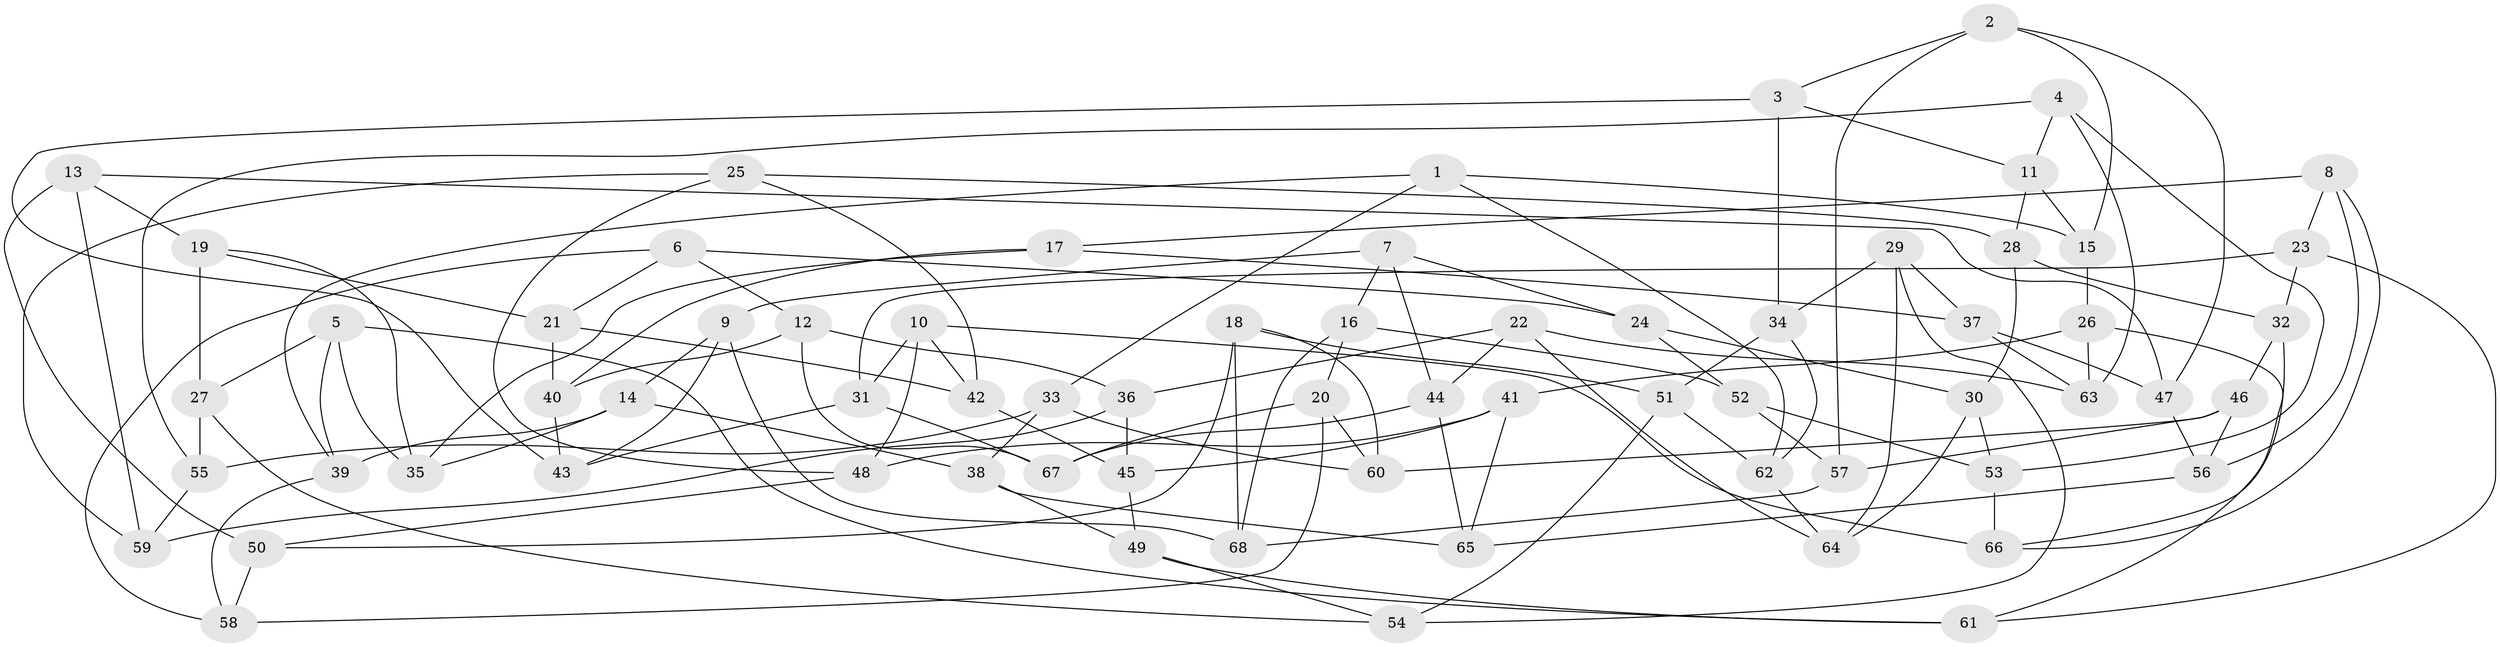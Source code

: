 // Generated by graph-tools (version 1.1) at 2025/03/03/09/25 03:03:06]
// undirected, 68 vertices, 136 edges
graph export_dot {
graph [start="1"]
  node [color=gray90,style=filled];
  1;
  2;
  3;
  4;
  5;
  6;
  7;
  8;
  9;
  10;
  11;
  12;
  13;
  14;
  15;
  16;
  17;
  18;
  19;
  20;
  21;
  22;
  23;
  24;
  25;
  26;
  27;
  28;
  29;
  30;
  31;
  32;
  33;
  34;
  35;
  36;
  37;
  38;
  39;
  40;
  41;
  42;
  43;
  44;
  45;
  46;
  47;
  48;
  49;
  50;
  51;
  52;
  53;
  54;
  55;
  56;
  57;
  58;
  59;
  60;
  61;
  62;
  63;
  64;
  65;
  66;
  67;
  68;
  1 -- 62;
  1 -- 15;
  1 -- 33;
  1 -- 39;
  2 -- 47;
  2 -- 57;
  2 -- 3;
  2 -- 15;
  3 -- 34;
  3 -- 43;
  3 -- 11;
  4 -- 55;
  4 -- 11;
  4 -- 63;
  4 -- 53;
  5 -- 61;
  5 -- 27;
  5 -- 35;
  5 -- 39;
  6 -- 58;
  6 -- 24;
  6 -- 21;
  6 -- 12;
  7 -- 9;
  7 -- 16;
  7 -- 24;
  7 -- 44;
  8 -- 56;
  8 -- 17;
  8 -- 23;
  8 -- 66;
  9 -- 14;
  9 -- 43;
  9 -- 68;
  10 -- 42;
  10 -- 31;
  10 -- 48;
  10 -- 66;
  11 -- 28;
  11 -- 15;
  12 -- 36;
  12 -- 40;
  12 -- 67;
  13 -- 19;
  13 -- 50;
  13 -- 59;
  13 -- 47;
  14 -- 39;
  14 -- 38;
  14 -- 35;
  15 -- 26;
  16 -- 68;
  16 -- 20;
  16 -- 52;
  17 -- 40;
  17 -- 37;
  17 -- 35;
  18 -- 50;
  18 -- 68;
  18 -- 51;
  18 -- 60;
  19 -- 21;
  19 -- 27;
  19 -- 35;
  20 -- 60;
  20 -- 58;
  20 -- 67;
  21 -- 40;
  21 -- 42;
  22 -- 44;
  22 -- 63;
  22 -- 36;
  22 -- 64;
  23 -- 32;
  23 -- 61;
  23 -- 31;
  24 -- 30;
  24 -- 52;
  25 -- 28;
  25 -- 59;
  25 -- 42;
  25 -- 48;
  26 -- 41;
  26 -- 63;
  26 -- 61;
  27 -- 55;
  27 -- 54;
  28 -- 32;
  28 -- 30;
  29 -- 37;
  29 -- 34;
  29 -- 64;
  29 -- 54;
  30 -- 53;
  30 -- 64;
  31 -- 67;
  31 -- 43;
  32 -- 46;
  32 -- 66;
  33 -- 60;
  33 -- 55;
  33 -- 38;
  34 -- 51;
  34 -- 62;
  36 -- 45;
  36 -- 59;
  37 -- 47;
  37 -- 63;
  38 -- 49;
  38 -- 65;
  39 -- 58;
  40 -- 43;
  41 -- 65;
  41 -- 48;
  41 -- 45;
  42 -- 45;
  44 -- 65;
  44 -- 67;
  45 -- 49;
  46 -- 56;
  46 -- 57;
  46 -- 60;
  47 -- 56;
  48 -- 50;
  49 -- 54;
  49 -- 61;
  50 -- 58;
  51 -- 62;
  51 -- 54;
  52 -- 53;
  52 -- 57;
  53 -- 66;
  55 -- 59;
  56 -- 65;
  57 -- 68;
  62 -- 64;
}
